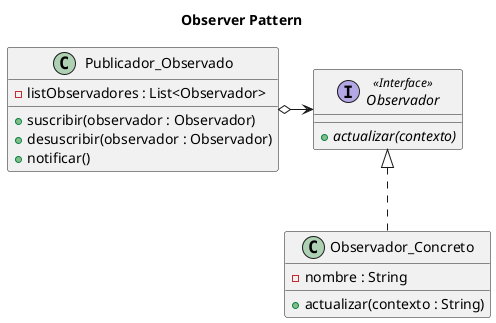 @startuml ob
title Observer Pattern
class Publicador_Observado{
    - listObservadores : List<Observador>
    + suscribir(observador : Observador)
    + desuscribir(observador : Observador)
    + notificar()
}

interface Observador <<Interface>>{
    + {abstract} actualizar(contexto)
}

class Observador_Concreto{
    - nombre : String
    + actualizar(contexto : String)
}

Publicador_Observado o--R> Observador

Observador_Concreto ..up|> Observador




@enduml